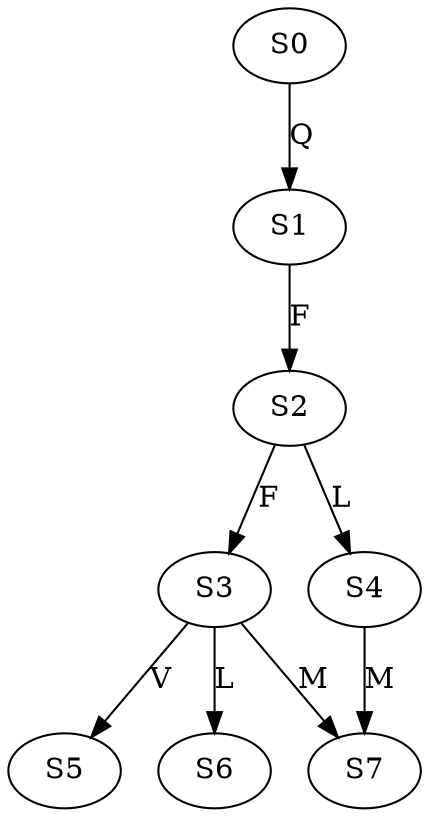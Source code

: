 strict digraph  {
	S0 -> S1 [ label = Q ];
	S1 -> S2 [ label = F ];
	S2 -> S3 [ label = F ];
	S2 -> S4 [ label = L ];
	S3 -> S5 [ label = V ];
	S3 -> S6 [ label = L ];
	S3 -> S7 [ label = M ];
	S4 -> S7 [ label = M ];
}
